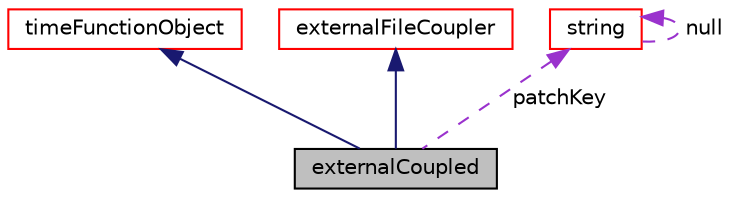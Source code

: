 digraph "externalCoupled"
{
  bgcolor="transparent";
  edge [fontname="Helvetica",fontsize="10",labelfontname="Helvetica",labelfontsize="10"];
  node [fontname="Helvetica",fontsize="10",shape=record];
  Node1 [label="externalCoupled",height=0.2,width=0.4,color="black", fillcolor="grey75", style="filled" fontcolor="black"];
  Node2 -> Node1 [dir="back",color="midnightblue",fontsize="10",style="solid",fontname="Helvetica"];
  Node2 [label="timeFunctionObject",height=0.2,width=0.4,color="red",URL="$classFoam_1_1functionObjects_1_1timeFunctionObject.html",tooltip="Virtual base class for function objects with a reference to Time. "];
  Node3 -> Node1 [dir="back",color="midnightblue",fontsize="10",style="solid",fontname="Helvetica"];
  Node3 [label="externalFileCoupler",height=0.2,width=0.4,color="red",URL="$classFoam_1_1externalFileCoupler.html",tooltip="Encapsulates the logic for coordinating between OpenFOAM and an external application. "];
  Node4 -> Node1 [dir="back",color="darkorchid3",fontsize="10",style="dashed",label=" patchKey" ,fontname="Helvetica"];
  Node4 [label="string",height=0.2,width=0.4,color="red",URL="$classFoam_1_1string.html",tooltip="A class for handling character strings derived from std::string. "];
  Node4 -> Node4 [dir="back",color="darkorchid3",fontsize="10",style="dashed",label=" null" ,fontname="Helvetica"];
}
